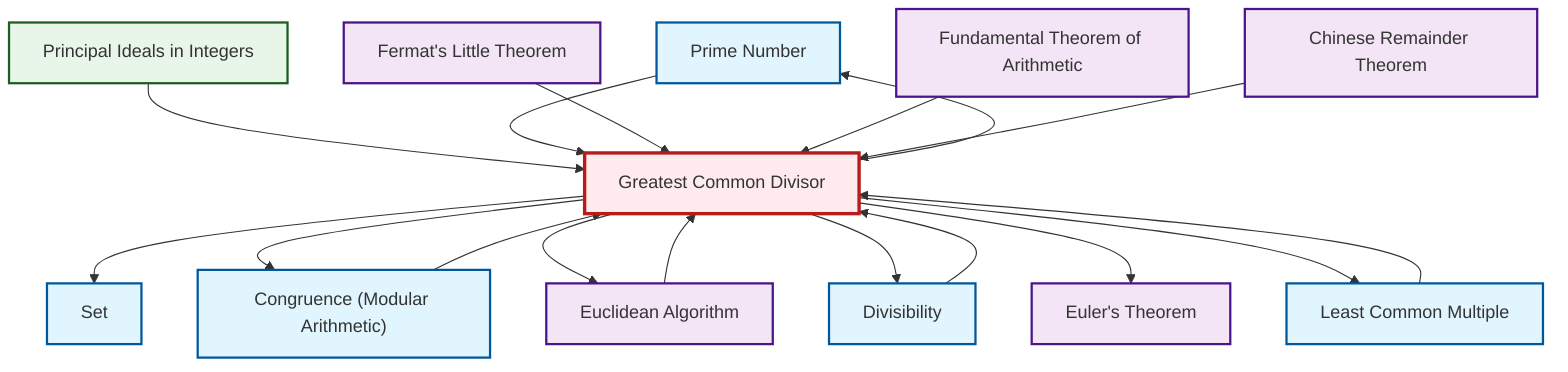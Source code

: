 graph TD
    classDef definition fill:#e1f5fe,stroke:#01579b,stroke-width:2px
    classDef theorem fill:#f3e5f5,stroke:#4a148c,stroke-width:2px
    classDef axiom fill:#fff3e0,stroke:#e65100,stroke-width:2px
    classDef example fill:#e8f5e9,stroke:#1b5e20,stroke-width:2px
    classDef current fill:#ffebee,stroke:#b71c1c,stroke-width:3px
    thm-euler["Euler's Theorem"]:::theorem
    def-prime["Prime Number"]:::definition
    def-gcd["Greatest Common Divisor"]:::definition
    ex-principal-ideal["Principal Ideals in Integers"]:::example
    thm-fermat-little["Fermat's Little Theorem"]:::theorem
    thm-fundamental-arithmetic["Fundamental Theorem of Arithmetic"]:::theorem
    def-divisibility["Divisibility"]:::definition
    def-lcm["Least Common Multiple"]:::definition
    thm-chinese-remainder["Chinese Remainder Theorem"]:::theorem
    thm-euclidean-algorithm["Euclidean Algorithm"]:::theorem
    def-set["Set"]:::definition
    def-congruence["Congruence (Modular Arithmetic)"]:::definition
    def-divisibility --> def-gcd
    def-gcd --> def-set
    def-gcd --> def-prime
    def-lcm --> def-gcd
    def-gcd --> def-congruence
    def-gcd --> thm-euclidean-algorithm
    ex-principal-ideal --> def-gcd
    def-congruence --> def-gcd
    def-prime --> def-gcd
    def-gcd --> def-divisibility
    thm-fermat-little --> def-gcd
    thm-fundamental-arithmetic --> def-gcd
    thm-euclidean-algorithm --> def-gcd
    thm-chinese-remainder --> def-gcd
    def-gcd --> thm-euler
    def-gcd --> def-lcm
    class def-gcd current